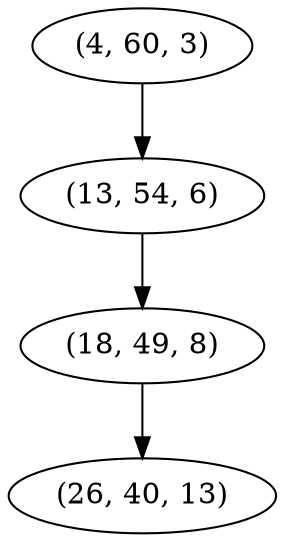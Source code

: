 digraph tree {
    "(4, 60, 3)";
    "(13, 54, 6)";
    "(18, 49, 8)";
    "(26, 40, 13)";
    "(4, 60, 3)" -> "(13, 54, 6)";
    "(13, 54, 6)" -> "(18, 49, 8)";
    "(18, 49, 8)" -> "(26, 40, 13)";
}
